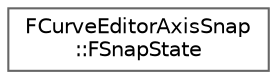 digraph "Graphical Class Hierarchy"
{
 // INTERACTIVE_SVG=YES
 // LATEX_PDF_SIZE
  bgcolor="transparent";
  edge [fontname=Helvetica,fontsize=10,labelfontname=Helvetica,labelfontsize=10];
  node [fontname=Helvetica,fontsize=10,shape=box,height=0.2,width=0.4];
  rankdir="LR";
  Node0 [id="Node000000",label="FCurveEditorAxisSnap\l::FSnapState",height=0.2,width=0.4,color="grey40", fillcolor="white", style="filled",URL="$d5/d0d/structFCurveEditorAxisSnap_1_1FSnapState.html",tooltip="Snapping is not stateless but we want to manage it through the central area."];
}
